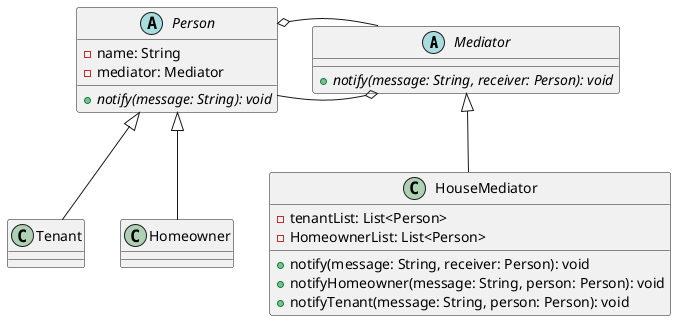 @startuml
'https://plantuml.com/class-diagram

abstract class Mediator {
    + {abstract} notify(message: String, receiver: Person): void
}
class HouseMediator {
    - tenantList: List<Person>
    - HomeownerList: List<Person>
    + notify(message: String, receiver: Person): void
    + notifyHomeowner(message: String, person: Person): void
    + notifyTenant(message: String, person: Person): void
}
HouseMediator -up-|> Mediator

abstract class Person {
    - name: String
    - mediator: Mediator
    + {abstract} notify(message: String): void
}
class Tenant
Tenant -up-|> Person
class Homeowner
Homeowner -up-|> Person

Person -right-o Mediator
Mediator -left-o Person

@enduml